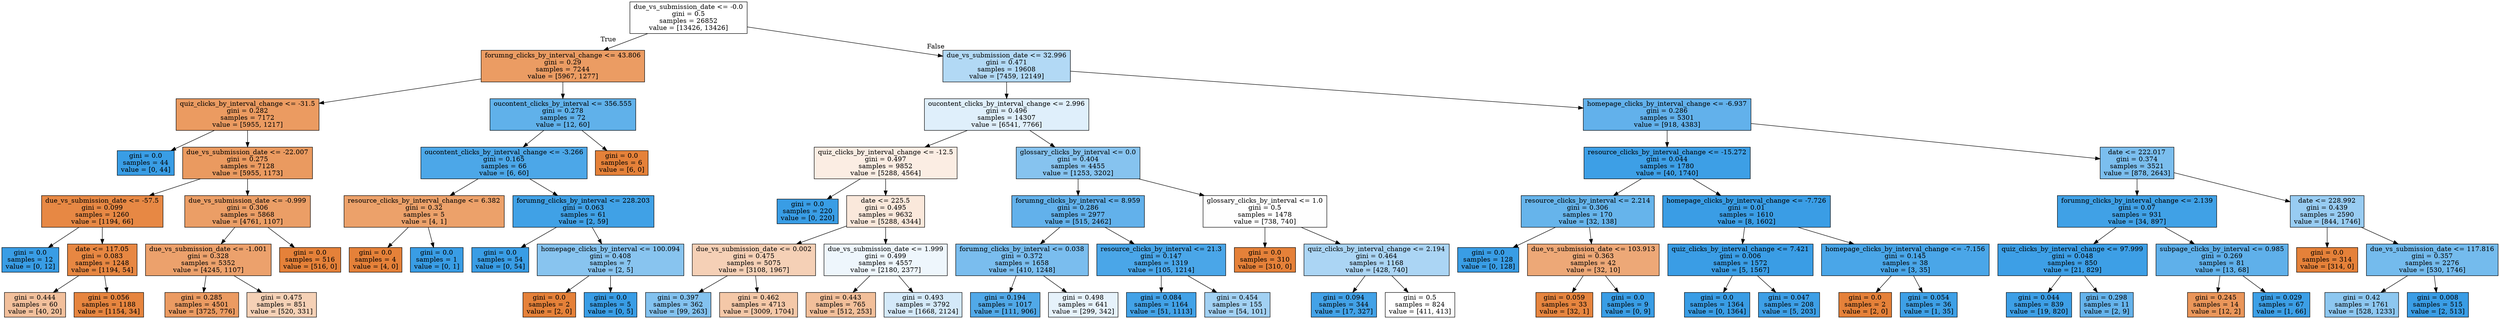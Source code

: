 digraph Tree {
node [shape=box, style="filled", color="black"] ;
0 [label="due_vs_submission_date <= -0.0\ngini = 0.5\nsamples = 26852\nvalue = [13426, 13426]", fillcolor="#e5813900"] ;
1 [label="forumng_clicks_by_interval_change <= 43.806\ngini = 0.29\nsamples = 7244\nvalue = [5967, 1277]", fillcolor="#e58139c8"] ;
0 -> 1 [labeldistance=2.5, labelangle=45, headlabel="True"] ;
2 [label="quiz_clicks_by_interval_change <= -31.5\ngini = 0.282\nsamples = 7172\nvalue = [5955, 1217]", fillcolor="#e58139cb"] ;
1 -> 2 ;
3 [label="gini = 0.0\nsamples = 44\nvalue = [0, 44]", fillcolor="#399de5ff"] ;
2 -> 3 ;
4 [label="due_vs_submission_date <= -22.007\ngini = 0.275\nsamples = 7128\nvalue = [5955, 1173]", fillcolor="#e58139cd"] ;
2 -> 4 ;
5 [label="due_vs_submission_date <= -57.5\ngini = 0.099\nsamples = 1260\nvalue = [1194, 66]", fillcolor="#e58139f1"] ;
4 -> 5 ;
6 [label="gini = 0.0\nsamples = 12\nvalue = [0, 12]", fillcolor="#399de5ff"] ;
5 -> 6 ;
7 [label="date <= 117.05\ngini = 0.083\nsamples = 1248\nvalue = [1194, 54]", fillcolor="#e58139f3"] ;
5 -> 7 ;
8 [label="gini = 0.444\nsamples = 60\nvalue = [40, 20]", fillcolor="#e581397f"] ;
7 -> 8 ;
9 [label="gini = 0.056\nsamples = 1188\nvalue = [1154, 34]", fillcolor="#e58139f7"] ;
7 -> 9 ;
10 [label="due_vs_submission_date <= -0.999\ngini = 0.306\nsamples = 5868\nvalue = [4761, 1107]", fillcolor="#e58139c4"] ;
4 -> 10 ;
11 [label="due_vs_submission_date <= -1.001\ngini = 0.328\nsamples = 5352\nvalue = [4245, 1107]", fillcolor="#e58139bd"] ;
10 -> 11 ;
12 [label="gini = 0.285\nsamples = 4501\nvalue = [3725, 776]", fillcolor="#e58139ca"] ;
11 -> 12 ;
13 [label="gini = 0.475\nsamples = 851\nvalue = [520, 331]", fillcolor="#e581395d"] ;
11 -> 13 ;
14 [label="gini = 0.0\nsamples = 516\nvalue = [516, 0]", fillcolor="#e58139ff"] ;
10 -> 14 ;
15 [label="oucontent_clicks_by_interval <= 356.555\ngini = 0.278\nsamples = 72\nvalue = [12, 60]", fillcolor="#399de5cc"] ;
1 -> 15 ;
16 [label="oucontent_clicks_by_interval_change <= -3.266\ngini = 0.165\nsamples = 66\nvalue = [6, 60]", fillcolor="#399de5e6"] ;
15 -> 16 ;
17 [label="resource_clicks_by_interval_change <= 6.382\ngini = 0.32\nsamples = 5\nvalue = [4, 1]", fillcolor="#e58139bf"] ;
16 -> 17 ;
18 [label="gini = 0.0\nsamples = 4\nvalue = [4, 0]", fillcolor="#e58139ff"] ;
17 -> 18 ;
19 [label="gini = 0.0\nsamples = 1\nvalue = [0, 1]", fillcolor="#399de5ff"] ;
17 -> 19 ;
20 [label="forumng_clicks_by_interval <= 228.203\ngini = 0.063\nsamples = 61\nvalue = [2, 59]", fillcolor="#399de5f6"] ;
16 -> 20 ;
21 [label="gini = 0.0\nsamples = 54\nvalue = [0, 54]", fillcolor="#399de5ff"] ;
20 -> 21 ;
22 [label="homepage_clicks_by_interval <= 100.094\ngini = 0.408\nsamples = 7\nvalue = [2, 5]", fillcolor="#399de599"] ;
20 -> 22 ;
23 [label="gini = 0.0\nsamples = 2\nvalue = [2, 0]", fillcolor="#e58139ff"] ;
22 -> 23 ;
24 [label="gini = 0.0\nsamples = 5\nvalue = [0, 5]", fillcolor="#399de5ff"] ;
22 -> 24 ;
25 [label="gini = 0.0\nsamples = 6\nvalue = [6, 0]", fillcolor="#e58139ff"] ;
15 -> 25 ;
26 [label="due_vs_submission_date <= 32.996\ngini = 0.471\nsamples = 19608\nvalue = [7459, 12149]", fillcolor="#399de562"] ;
0 -> 26 [labeldistance=2.5, labelangle=-45, headlabel="False"] ;
27 [label="oucontent_clicks_by_interval_change <= 2.996\ngini = 0.496\nsamples = 14307\nvalue = [6541, 7766]", fillcolor="#399de528"] ;
26 -> 27 ;
28 [label="quiz_clicks_by_interval_change <= -12.5\ngini = 0.497\nsamples = 9852\nvalue = [5288, 4564]", fillcolor="#e5813923"] ;
27 -> 28 ;
29 [label="gini = 0.0\nsamples = 220\nvalue = [0, 220]", fillcolor="#399de5ff"] ;
28 -> 29 ;
30 [label="date <= 225.5\ngini = 0.495\nsamples = 9632\nvalue = [5288, 4344]", fillcolor="#e581392e"] ;
28 -> 30 ;
31 [label="due_vs_submission_date <= 0.002\ngini = 0.475\nsamples = 5075\nvalue = [3108, 1967]", fillcolor="#e581395e"] ;
30 -> 31 ;
32 [label="gini = 0.397\nsamples = 362\nvalue = [99, 263]", fillcolor="#399de59f"] ;
31 -> 32 ;
33 [label="gini = 0.462\nsamples = 4713\nvalue = [3009, 1704]", fillcolor="#e581396f"] ;
31 -> 33 ;
34 [label="due_vs_submission_date <= 1.999\ngini = 0.499\nsamples = 4557\nvalue = [2180, 2377]", fillcolor="#399de515"] ;
30 -> 34 ;
35 [label="gini = 0.443\nsamples = 765\nvalue = [512, 253]", fillcolor="#e5813981"] ;
34 -> 35 ;
36 [label="gini = 0.493\nsamples = 3792\nvalue = [1668, 2124]", fillcolor="#399de537"] ;
34 -> 36 ;
37 [label="glossary_clicks_by_interval <= 0.0\ngini = 0.404\nsamples = 4455\nvalue = [1253, 3202]", fillcolor="#399de59b"] ;
27 -> 37 ;
38 [label="forumng_clicks_by_interval <= 8.959\ngini = 0.286\nsamples = 2977\nvalue = [515, 2462]", fillcolor="#399de5ca"] ;
37 -> 38 ;
39 [label="forumng_clicks_by_interval <= 0.038\ngini = 0.372\nsamples = 1658\nvalue = [410, 1248]", fillcolor="#399de5ab"] ;
38 -> 39 ;
40 [label="gini = 0.194\nsamples = 1017\nvalue = [111, 906]", fillcolor="#399de5e0"] ;
39 -> 40 ;
41 [label="gini = 0.498\nsamples = 641\nvalue = [299, 342]", fillcolor="#399de520"] ;
39 -> 41 ;
42 [label="resource_clicks_by_interval <= 21.3\ngini = 0.147\nsamples = 1319\nvalue = [105, 1214]", fillcolor="#399de5e9"] ;
38 -> 42 ;
43 [label="gini = 0.084\nsamples = 1164\nvalue = [51, 1113]", fillcolor="#399de5f3"] ;
42 -> 43 ;
44 [label="gini = 0.454\nsamples = 155\nvalue = [54, 101]", fillcolor="#399de577"] ;
42 -> 44 ;
45 [label="glossary_clicks_by_interval <= 1.0\ngini = 0.5\nsamples = 1478\nvalue = [738, 740]", fillcolor="#399de501"] ;
37 -> 45 ;
46 [label="gini = 0.0\nsamples = 310\nvalue = [310, 0]", fillcolor="#e58139ff"] ;
45 -> 46 ;
47 [label="quiz_clicks_by_interval_change <= 2.194\ngini = 0.464\nsamples = 1168\nvalue = [428, 740]", fillcolor="#399de56c"] ;
45 -> 47 ;
48 [label="gini = 0.094\nsamples = 344\nvalue = [17, 327]", fillcolor="#399de5f2"] ;
47 -> 48 ;
49 [label="gini = 0.5\nsamples = 824\nvalue = [411, 413]", fillcolor="#399de501"] ;
47 -> 49 ;
50 [label="homepage_clicks_by_interval_change <= -6.937\ngini = 0.286\nsamples = 5301\nvalue = [918, 4383]", fillcolor="#399de5ca"] ;
26 -> 50 ;
51 [label="resource_clicks_by_interval_change <= -15.272\ngini = 0.044\nsamples = 1780\nvalue = [40, 1740]", fillcolor="#399de5f9"] ;
50 -> 51 ;
52 [label="resource_clicks_by_interval <= 2.214\ngini = 0.306\nsamples = 170\nvalue = [32, 138]", fillcolor="#399de5c4"] ;
51 -> 52 ;
53 [label="gini = 0.0\nsamples = 128\nvalue = [0, 128]", fillcolor="#399de5ff"] ;
52 -> 53 ;
54 [label="due_vs_submission_date <= 103.913\ngini = 0.363\nsamples = 42\nvalue = [32, 10]", fillcolor="#e58139af"] ;
52 -> 54 ;
55 [label="gini = 0.059\nsamples = 33\nvalue = [32, 1]", fillcolor="#e58139f7"] ;
54 -> 55 ;
56 [label="gini = 0.0\nsamples = 9\nvalue = [0, 9]", fillcolor="#399de5ff"] ;
54 -> 56 ;
57 [label="homepage_clicks_by_interval_change <= -7.726\ngini = 0.01\nsamples = 1610\nvalue = [8, 1602]", fillcolor="#399de5fe"] ;
51 -> 57 ;
58 [label="quiz_clicks_by_interval_change <= 7.421\ngini = 0.006\nsamples = 1572\nvalue = [5, 1567]", fillcolor="#399de5fe"] ;
57 -> 58 ;
59 [label="gini = 0.0\nsamples = 1364\nvalue = [0, 1364]", fillcolor="#399de5ff"] ;
58 -> 59 ;
60 [label="gini = 0.047\nsamples = 208\nvalue = [5, 203]", fillcolor="#399de5f9"] ;
58 -> 60 ;
61 [label="homepage_clicks_by_interval_change <= -7.156\ngini = 0.145\nsamples = 38\nvalue = [3, 35]", fillcolor="#399de5e9"] ;
57 -> 61 ;
62 [label="gini = 0.0\nsamples = 2\nvalue = [2, 0]", fillcolor="#e58139ff"] ;
61 -> 62 ;
63 [label="gini = 0.054\nsamples = 36\nvalue = [1, 35]", fillcolor="#399de5f8"] ;
61 -> 63 ;
64 [label="date <= 222.017\ngini = 0.374\nsamples = 3521\nvalue = [878, 2643]", fillcolor="#399de5aa"] ;
50 -> 64 ;
65 [label="forumng_clicks_by_interval_change <= 2.139\ngini = 0.07\nsamples = 931\nvalue = [34, 897]", fillcolor="#399de5f5"] ;
64 -> 65 ;
66 [label="quiz_clicks_by_interval_change <= 97.999\ngini = 0.048\nsamples = 850\nvalue = [21, 829]", fillcolor="#399de5f9"] ;
65 -> 66 ;
67 [label="gini = 0.044\nsamples = 839\nvalue = [19, 820]", fillcolor="#399de5f9"] ;
66 -> 67 ;
68 [label="gini = 0.298\nsamples = 11\nvalue = [2, 9]", fillcolor="#399de5c6"] ;
66 -> 68 ;
69 [label="subpage_clicks_by_interval <= 0.985\ngini = 0.269\nsamples = 81\nvalue = [13, 68]", fillcolor="#399de5ce"] ;
65 -> 69 ;
70 [label="gini = 0.245\nsamples = 14\nvalue = [12, 2]", fillcolor="#e58139d4"] ;
69 -> 70 ;
71 [label="gini = 0.029\nsamples = 67\nvalue = [1, 66]", fillcolor="#399de5fb"] ;
69 -> 71 ;
72 [label="date <= 228.992\ngini = 0.439\nsamples = 2590\nvalue = [844, 1746]", fillcolor="#399de584"] ;
64 -> 72 ;
73 [label="gini = 0.0\nsamples = 314\nvalue = [314, 0]", fillcolor="#e58139ff"] ;
72 -> 73 ;
74 [label="due_vs_submission_date <= 117.816\ngini = 0.357\nsamples = 2276\nvalue = [530, 1746]", fillcolor="#399de5b2"] ;
72 -> 74 ;
75 [label="gini = 0.42\nsamples = 1761\nvalue = [528, 1233]", fillcolor="#399de592"] ;
74 -> 75 ;
76 [label="gini = 0.008\nsamples = 515\nvalue = [2, 513]", fillcolor="#399de5fe"] ;
74 -> 76 ;
}